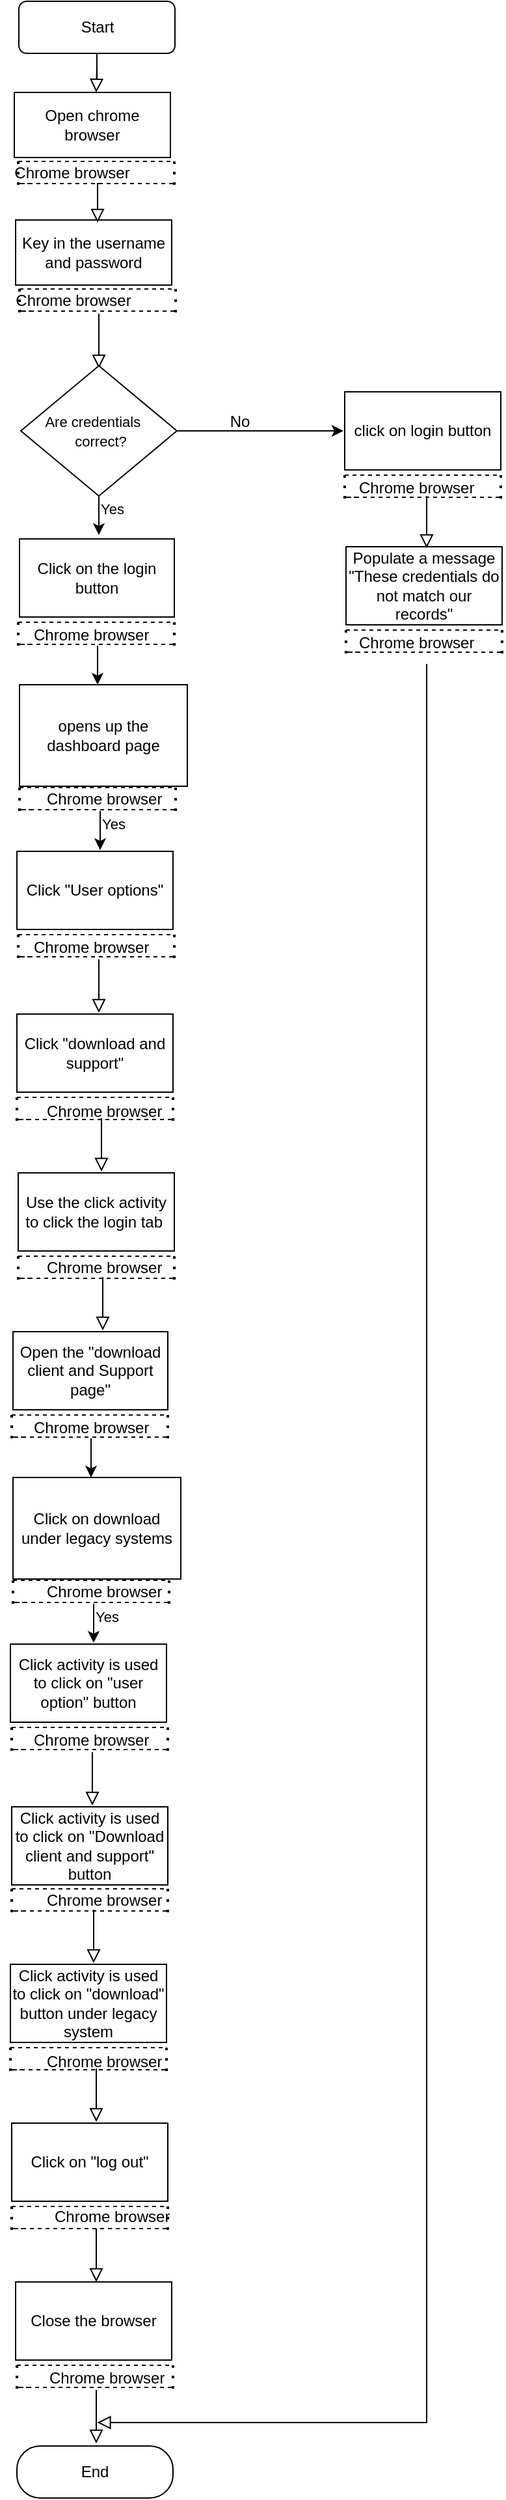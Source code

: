 <mxfile version="21.7.4" type="device">
  <diagram id="C5RBs43oDa-KdzZeNtuy" name="Page-1">
    <mxGraphModel dx="794" dy="464" grid="1" gridSize="10" guides="1" tooltips="1" connect="1" arrows="1" fold="1" page="1" pageScale="1" pageWidth="827" pageHeight="1169" math="0" shadow="0">
      <root>
        <mxCell id="WIyWlLk6GJQsqaUBKTNV-0" />
        <mxCell id="WIyWlLk6GJQsqaUBKTNV-1" parent="WIyWlLk6GJQsqaUBKTNV-0" />
        <mxCell id="WIyWlLk6GJQsqaUBKTNV-2" value="" style="rounded=0;html=1;jettySize=auto;orthogonalLoop=1;fontSize=11;endArrow=block;endFill=0;endSize=8;strokeWidth=1;shadow=0;labelBackgroundColor=none;edgeStyle=orthogonalEdgeStyle;" parent="WIyWlLk6GJQsqaUBKTNV-1" source="WIyWlLk6GJQsqaUBKTNV-3" edge="1">
          <mxGeometry relative="1" as="geometry">
            <mxPoint x="220" y="80" as="targetPoint" />
          </mxGeometry>
        </mxCell>
        <mxCell id="WIyWlLk6GJQsqaUBKTNV-3" value="Start" style="rounded=1;whiteSpace=wrap;html=1;fontSize=12;glass=0;strokeWidth=1;shadow=0;" parent="WIyWlLk6GJQsqaUBKTNV-1" vertex="1">
          <mxGeometry x="160.5" y="10" width="120" height="40" as="geometry" />
        </mxCell>
        <mxCell id="_YHEuX3XCHLoAj_idzYY-0" value="Open chrome browser" style="rounded=0;whiteSpace=wrap;html=1;" parent="WIyWlLk6GJQsqaUBKTNV-1" vertex="1">
          <mxGeometry x="157" y="80" width="120" height="50" as="geometry" />
        </mxCell>
        <mxCell id="_YHEuX3XCHLoAj_idzYY-1" value="" style="endArrow=none;dashed=1;html=1;rounded=0;" parent="WIyWlLk6GJQsqaUBKTNV-1" edge="1">
          <mxGeometry width="50" height="50" relative="1" as="geometry">
            <mxPoint x="160" y="133" as="sourcePoint" />
            <mxPoint x="280" y="133" as="targetPoint" />
            <Array as="points">
              <mxPoint x="230" y="133" />
              <mxPoint x="280" y="133" />
            </Array>
          </mxGeometry>
        </mxCell>
        <mxCell id="_YHEuX3XCHLoAj_idzYY-2" value="" style="endArrow=none;dashed=1;html=1;rounded=0;" parent="WIyWlLk6GJQsqaUBKTNV-1" edge="1">
          <mxGeometry width="50" height="50" relative="1" as="geometry">
            <mxPoint x="170" y="150" as="sourcePoint" />
            <mxPoint x="280" y="150" as="targetPoint" />
            <Array as="points">
              <mxPoint x="160" y="150" />
              <mxPoint x="180" y="150" />
              <mxPoint x="240" y="150" />
              <mxPoint x="280" y="150" />
            </Array>
          </mxGeometry>
        </mxCell>
        <mxCell id="_YHEuX3XCHLoAj_idzYY-4" value="" style="endArrow=none;dashed=1;html=1;dashPattern=1 3;strokeWidth=2;rounded=0;" parent="WIyWlLk6GJQsqaUBKTNV-1" edge="1">
          <mxGeometry width="50" height="50" relative="1" as="geometry">
            <mxPoint x="280" y="151" as="sourcePoint" />
            <mxPoint x="280" y="131" as="targetPoint" />
          </mxGeometry>
        </mxCell>
        <mxCell id="_YHEuX3XCHLoAj_idzYY-5" value="" style="endArrow=none;dashed=1;html=1;dashPattern=1 3;strokeWidth=2;rounded=0;" parent="WIyWlLk6GJQsqaUBKTNV-1" edge="1">
          <mxGeometry width="50" height="50" relative="1" as="geometry">
            <mxPoint x="160" y="151" as="sourcePoint" />
            <mxPoint x="160" y="131" as="targetPoint" />
          </mxGeometry>
        </mxCell>
        <mxCell id="_YHEuX3XCHLoAj_idzYY-26" value="Click on the login button" style="rounded=0;whiteSpace=wrap;html=1;" parent="WIyWlLk6GJQsqaUBKTNV-1" vertex="1">
          <mxGeometry x="161" y="423" width="119" height="60" as="geometry" />
        </mxCell>
        <mxCell id="_YHEuX3XCHLoAj_idzYY-27" value="" style="endArrow=none;dashed=1;html=1;rounded=0;" parent="WIyWlLk6GJQsqaUBKTNV-1" edge="1">
          <mxGeometry width="50" height="50" relative="1" as="geometry">
            <mxPoint x="160" y="487" as="sourcePoint" />
            <mxPoint x="280" y="487" as="targetPoint" />
            <Array as="points">
              <mxPoint x="230" y="487" />
              <mxPoint x="280" y="487" />
            </Array>
          </mxGeometry>
        </mxCell>
        <mxCell id="_YHEuX3XCHLoAj_idzYY-28" value="" style="endArrow=none;dashed=1;html=1;rounded=0;" parent="WIyWlLk6GJQsqaUBKTNV-1" edge="1">
          <mxGeometry width="50" height="50" relative="1" as="geometry">
            <mxPoint x="170" y="504" as="sourcePoint" />
            <mxPoint x="280" y="504" as="targetPoint" />
            <Array as="points">
              <mxPoint x="160" y="504" />
              <mxPoint x="180" y="504" />
              <mxPoint x="240" y="504" />
              <mxPoint x="280" y="504" />
            </Array>
          </mxGeometry>
        </mxCell>
        <mxCell id="_YHEuX3XCHLoAj_idzYY-29" value="" style="endArrow=none;dashed=1;html=1;dashPattern=1 3;strokeWidth=2;rounded=0;" parent="WIyWlLk6GJQsqaUBKTNV-1" edge="1">
          <mxGeometry width="50" height="50" relative="1" as="geometry">
            <mxPoint x="280" y="505" as="sourcePoint" />
            <mxPoint x="280" y="485" as="targetPoint" />
          </mxGeometry>
        </mxCell>
        <mxCell id="_YHEuX3XCHLoAj_idzYY-30" value="" style="endArrow=none;dashed=1;html=1;dashPattern=1 3;strokeWidth=2;rounded=0;" parent="WIyWlLk6GJQsqaUBKTNV-1" edge="1">
          <mxGeometry width="50" height="50" relative="1" as="geometry">
            <mxPoint x="160" y="505" as="sourcePoint" />
            <mxPoint x="160" y="485" as="targetPoint" />
          </mxGeometry>
        </mxCell>
        <mxCell id="_YHEuX3XCHLoAj_idzYY-31" value="Chrome browser" style="text;html=1;align=center;verticalAlign=middle;resizable=0;points=[];autosize=1;strokeColor=none;fillColor=none;" parent="WIyWlLk6GJQsqaUBKTNV-1" vertex="1">
          <mxGeometry x="146" y="127" width="110" height="30" as="geometry" />
        </mxCell>
        <mxCell id="_YHEuX3XCHLoAj_idzYY-32" value="opens up the dashboard page" style="rounded=0;whiteSpace=wrap;html=1;" parent="WIyWlLk6GJQsqaUBKTNV-1" vertex="1">
          <mxGeometry x="161" y="535" width="129" height="78" as="geometry" />
        </mxCell>
        <mxCell id="_YHEuX3XCHLoAj_idzYY-33" value="" style="endArrow=none;dashed=1;html=1;rounded=0;" parent="WIyWlLk6GJQsqaUBKTNV-1" edge="1">
          <mxGeometry width="50" height="50" relative="1" as="geometry">
            <mxPoint x="161" y="614" as="sourcePoint" />
            <mxPoint x="281" y="614" as="targetPoint" />
            <Array as="points">
              <mxPoint x="231" y="614" />
              <mxPoint x="281" y="614" />
            </Array>
          </mxGeometry>
        </mxCell>
        <mxCell id="_YHEuX3XCHLoAj_idzYY-34" value="" style="endArrow=none;dashed=1;html=1;rounded=0;" parent="WIyWlLk6GJQsqaUBKTNV-1" edge="1">
          <mxGeometry width="50" height="50" relative="1" as="geometry">
            <mxPoint x="171" y="631" as="sourcePoint" />
            <mxPoint x="281" y="631" as="targetPoint" />
            <Array as="points">
              <mxPoint x="161" y="631" />
              <mxPoint x="181" y="631" />
              <mxPoint x="241" y="631" />
              <mxPoint x="281" y="631" />
            </Array>
          </mxGeometry>
        </mxCell>
        <mxCell id="_YHEuX3XCHLoAj_idzYY-35" value="" style="endArrow=none;dashed=1;html=1;dashPattern=1 3;strokeWidth=2;rounded=0;" parent="WIyWlLk6GJQsqaUBKTNV-1" edge="1">
          <mxGeometry width="50" height="50" relative="1" as="geometry">
            <mxPoint x="281" y="632" as="sourcePoint" />
            <mxPoint x="281" y="612" as="targetPoint" />
          </mxGeometry>
        </mxCell>
        <mxCell id="_YHEuX3XCHLoAj_idzYY-36" value="" style="endArrow=none;dashed=1;html=1;dashPattern=1 3;strokeWidth=2;rounded=0;" parent="WIyWlLk6GJQsqaUBKTNV-1" edge="1">
          <mxGeometry width="50" height="50" relative="1" as="geometry">
            <mxPoint x="161" y="632" as="sourcePoint" />
            <mxPoint x="161" y="612" as="targetPoint" />
          </mxGeometry>
        </mxCell>
        <mxCell id="_YHEuX3XCHLoAj_idzYY-37" value="Click &quot;User options&quot;" style="rounded=0;whiteSpace=wrap;html=1;" parent="WIyWlLk6GJQsqaUBKTNV-1" vertex="1">
          <mxGeometry x="159" y="663" width="120" height="60" as="geometry" />
        </mxCell>
        <mxCell id="_YHEuX3XCHLoAj_idzYY-38" value="" style="endArrow=none;dashed=1;html=1;rounded=0;" parent="WIyWlLk6GJQsqaUBKTNV-1" edge="1">
          <mxGeometry width="50" height="50" relative="1" as="geometry">
            <mxPoint x="160" y="727" as="sourcePoint" />
            <mxPoint x="280" y="727" as="targetPoint" />
            <Array as="points">
              <mxPoint x="230" y="727" />
              <mxPoint x="280" y="727" />
            </Array>
          </mxGeometry>
        </mxCell>
        <mxCell id="_YHEuX3XCHLoAj_idzYY-39" value="" style="endArrow=none;dashed=1;html=1;rounded=0;" parent="WIyWlLk6GJQsqaUBKTNV-1" edge="1">
          <mxGeometry width="50" height="50" relative="1" as="geometry">
            <mxPoint x="170" y="744" as="sourcePoint" />
            <mxPoint x="280" y="744" as="targetPoint" />
            <Array as="points">
              <mxPoint x="160" y="744" />
              <mxPoint x="180" y="744" />
              <mxPoint x="240" y="744" />
              <mxPoint x="280" y="744" />
            </Array>
          </mxGeometry>
        </mxCell>
        <mxCell id="_YHEuX3XCHLoAj_idzYY-40" value="" style="endArrow=none;dashed=1;html=1;dashPattern=1 3;strokeWidth=2;rounded=0;" parent="WIyWlLk6GJQsqaUBKTNV-1" edge="1">
          <mxGeometry width="50" height="50" relative="1" as="geometry">
            <mxPoint x="280" y="745" as="sourcePoint" />
            <mxPoint x="280" y="725" as="targetPoint" />
          </mxGeometry>
        </mxCell>
        <mxCell id="_YHEuX3XCHLoAj_idzYY-41" value="" style="endArrow=none;dashed=1;html=1;dashPattern=1 3;strokeWidth=2;rounded=0;" parent="WIyWlLk6GJQsqaUBKTNV-1" edge="1">
          <mxGeometry width="50" height="50" relative="1" as="geometry">
            <mxPoint x="160" y="745" as="sourcePoint" />
            <mxPoint x="160" y="725" as="targetPoint" />
          </mxGeometry>
        </mxCell>
        <mxCell id="_YHEuX3XCHLoAj_idzYY-47" value="Chrome browser" style="text;whiteSpace=wrap;html=1;" parent="WIyWlLk6GJQsqaUBKTNV-1" vertex="1">
          <mxGeometry x="170" y="483" width="108" height="40" as="geometry" />
        </mxCell>
        <mxCell id="_YHEuX3XCHLoAj_idzYY-48" value="Chrome browser" style="text;whiteSpace=wrap;html=1;" parent="WIyWlLk6GJQsqaUBKTNV-1" vertex="1">
          <mxGeometry x="180" y="609" width="97" height="40" as="geometry" />
        </mxCell>
        <mxCell id="_YHEuX3XCHLoAj_idzYY-49" value="Chrome browser" style="text;whiteSpace=wrap;html=1;" parent="WIyWlLk6GJQsqaUBKTNV-1" vertex="1">
          <mxGeometry x="170" y="723" width="109" height="40" as="geometry" />
        </mxCell>
        <mxCell id="_YHEuX3XCHLoAj_idzYY-72" value="" style="rounded=0;html=1;jettySize=auto;orthogonalLoop=1;fontSize=11;endArrow=block;endFill=0;endSize=8;strokeWidth=1;shadow=0;labelBackgroundColor=none;edgeStyle=orthogonalEdgeStyle;" parent="WIyWlLk6GJQsqaUBKTNV-1" edge="1">
          <mxGeometry relative="1" as="geometry">
            <mxPoint x="222" y="250" as="sourcePoint" />
            <mxPoint x="222" y="292" as="targetPoint" />
          </mxGeometry>
        </mxCell>
        <mxCell id="_YHEuX3XCHLoAj_idzYY-79" value="" style="rounded=0;html=1;jettySize=auto;orthogonalLoop=1;fontSize=11;endArrow=block;endFill=0;endSize=8;strokeWidth=1;shadow=0;labelBackgroundColor=none;edgeStyle=orthogonalEdgeStyle;" parent="WIyWlLk6GJQsqaUBKTNV-1" edge="1">
          <mxGeometry relative="1" as="geometry">
            <mxPoint x="222" y="756" as="sourcePoint" />
            <mxPoint x="222" y="787" as="targetPoint" />
            <Array as="points">
              <mxPoint x="222" y="746" />
              <mxPoint x="222" y="746" />
            </Array>
          </mxGeometry>
        </mxCell>
        <mxCell id="zbdN66aRmhUv04qdOEFZ-3" value="Click &quot;download and support&quot;" style="rounded=0;whiteSpace=wrap;html=1;" parent="WIyWlLk6GJQsqaUBKTNV-1" vertex="1">
          <mxGeometry x="159" y="788" width="120" height="60" as="geometry" />
        </mxCell>
        <mxCell id="zbdN66aRmhUv04qdOEFZ-4" value="" style="endArrow=none;dashed=1;html=1;rounded=0;" parent="WIyWlLk6GJQsqaUBKTNV-1" edge="1">
          <mxGeometry width="50" height="50" relative="1" as="geometry">
            <mxPoint x="159" y="852" as="sourcePoint" />
            <mxPoint x="279" y="852" as="targetPoint" />
            <Array as="points">
              <mxPoint x="229" y="852" />
              <mxPoint x="279" y="852" />
            </Array>
          </mxGeometry>
        </mxCell>
        <mxCell id="zbdN66aRmhUv04qdOEFZ-5" value="" style="endArrow=none;dashed=1;html=1;rounded=0;" parent="WIyWlLk6GJQsqaUBKTNV-1" edge="1">
          <mxGeometry width="50" height="50" relative="1" as="geometry">
            <mxPoint x="169" y="869" as="sourcePoint" />
            <mxPoint x="279" y="869" as="targetPoint" />
            <Array as="points">
              <mxPoint x="159" y="869" />
              <mxPoint x="179" y="869" />
              <mxPoint x="239" y="869" />
              <mxPoint x="279" y="869" />
            </Array>
          </mxGeometry>
        </mxCell>
        <mxCell id="zbdN66aRmhUv04qdOEFZ-6" value="" style="endArrow=none;dashed=1;html=1;dashPattern=1 3;strokeWidth=2;rounded=0;" parent="WIyWlLk6GJQsqaUBKTNV-1" edge="1">
          <mxGeometry width="50" height="50" relative="1" as="geometry">
            <mxPoint x="279" y="870" as="sourcePoint" />
            <mxPoint x="279" y="850" as="targetPoint" />
          </mxGeometry>
        </mxCell>
        <mxCell id="zbdN66aRmhUv04qdOEFZ-7" value="" style="endArrow=none;dashed=1;html=1;dashPattern=1 3;strokeWidth=2;rounded=0;" parent="WIyWlLk6GJQsqaUBKTNV-1" edge="1">
          <mxGeometry width="50" height="50" relative="1" as="geometry">
            <mxPoint x="159" y="870" as="sourcePoint" />
            <mxPoint x="159" y="850" as="targetPoint" />
          </mxGeometry>
        </mxCell>
        <mxCell id="zbdN66aRmhUv04qdOEFZ-14" value="Use the click activity to click the login tab&amp;nbsp;" style="rounded=0;whiteSpace=wrap;html=1;" parent="WIyWlLk6GJQsqaUBKTNV-1" vertex="1">
          <mxGeometry x="160" y="910" width="120" height="60" as="geometry" />
        </mxCell>
        <mxCell id="zbdN66aRmhUv04qdOEFZ-15" value="" style="endArrow=none;dashed=1;html=1;rounded=0;" parent="WIyWlLk6GJQsqaUBKTNV-1" edge="1">
          <mxGeometry width="50" height="50" relative="1" as="geometry">
            <mxPoint x="160" y="974" as="sourcePoint" />
            <mxPoint x="280" y="974" as="targetPoint" />
            <Array as="points">
              <mxPoint x="230" y="974" />
              <mxPoint x="280" y="974" />
            </Array>
          </mxGeometry>
        </mxCell>
        <mxCell id="zbdN66aRmhUv04qdOEFZ-16" value="" style="endArrow=none;dashed=1;html=1;rounded=0;" parent="WIyWlLk6GJQsqaUBKTNV-1" edge="1">
          <mxGeometry width="50" height="50" relative="1" as="geometry">
            <mxPoint x="170" y="991" as="sourcePoint" />
            <mxPoint x="280" y="991" as="targetPoint" />
            <Array as="points">
              <mxPoint x="160" y="991" />
              <mxPoint x="180" y="991" />
              <mxPoint x="240" y="991" />
              <mxPoint x="280" y="991" />
            </Array>
          </mxGeometry>
        </mxCell>
        <mxCell id="zbdN66aRmhUv04qdOEFZ-17" value="" style="endArrow=none;dashed=1;html=1;dashPattern=1 3;strokeWidth=2;rounded=0;" parent="WIyWlLk6GJQsqaUBKTNV-1" edge="1">
          <mxGeometry width="50" height="50" relative="1" as="geometry">
            <mxPoint x="280" y="992" as="sourcePoint" />
            <mxPoint x="280" y="972" as="targetPoint" />
          </mxGeometry>
        </mxCell>
        <mxCell id="zbdN66aRmhUv04qdOEFZ-18" value="" style="endArrow=none;dashed=1;html=1;dashPattern=1 3;strokeWidth=2;rounded=0;" parent="WIyWlLk6GJQsqaUBKTNV-1" edge="1">
          <mxGeometry width="50" height="50" relative="1" as="geometry">
            <mxPoint x="160" y="992" as="sourcePoint" />
            <mxPoint x="160" y="972" as="targetPoint" />
          </mxGeometry>
        </mxCell>
        <mxCell id="zbdN66aRmhUv04qdOEFZ-19" value="" style="rounded=0;html=1;jettySize=auto;orthogonalLoop=1;fontSize=11;endArrow=block;endFill=0;endSize=8;strokeWidth=1;shadow=0;labelBackgroundColor=none;edgeStyle=orthogonalEdgeStyle;" parent="WIyWlLk6GJQsqaUBKTNV-1" edge="1">
          <mxGeometry relative="1" as="geometry">
            <mxPoint x="224" y="878" as="sourcePoint" />
            <mxPoint x="224" y="909" as="targetPoint" />
            <Array as="points">
              <mxPoint x="224" y="868" />
              <mxPoint x="224" y="868" />
            </Array>
          </mxGeometry>
        </mxCell>
        <mxCell id="zbdN66aRmhUv04qdOEFZ-20" value="" style="rounded=0;html=1;jettySize=auto;orthogonalLoop=1;fontSize=11;endArrow=block;endFill=0;endSize=8;strokeWidth=1;shadow=0;labelBackgroundColor=none;edgeStyle=orthogonalEdgeStyle;" parent="WIyWlLk6GJQsqaUBKTNV-1" edge="1">
          <mxGeometry relative="1" as="geometry">
            <mxPoint x="225" y="1000" as="sourcePoint" />
            <mxPoint x="225" y="1031" as="targetPoint" />
            <Array as="points">
              <mxPoint x="225" y="990" />
              <mxPoint x="225" y="990" />
            </Array>
          </mxGeometry>
        </mxCell>
        <mxCell id="zbdN66aRmhUv04qdOEFZ-51" value="Chrome browser" style="text;whiteSpace=wrap;html=1;" parent="WIyWlLk6GJQsqaUBKTNV-1" vertex="1">
          <mxGeometry x="180" y="849" width="110" height="40" as="geometry" />
        </mxCell>
        <mxCell id="zbdN66aRmhUv04qdOEFZ-52" value="Chrome browser" style="text;whiteSpace=wrap;html=1;" parent="WIyWlLk6GJQsqaUBKTNV-1" vertex="1">
          <mxGeometry x="180" y="969" width="114" height="40" as="geometry" />
        </mxCell>
        <mxCell id="CRPaWPTZXYbFd5-qlrQ4-0" value="&lt;span style=&quot;font-size: 11px;&quot;&gt;Are credentials&amp;nbsp; &amp;nbsp; &amp;nbsp;correct?&lt;/span&gt;" style="rhombus;whiteSpace=wrap;html=1;" vertex="1" parent="WIyWlLk6GJQsqaUBKTNV-1">
          <mxGeometry x="162" y="290" width="120" height="100" as="geometry" />
        </mxCell>
        <mxCell id="CRPaWPTZXYbFd5-qlrQ4-1" value="" style="endArrow=classic;html=1;rounded=0;exitX=1;exitY=0.5;exitDx=0;exitDy=0;" edge="1" parent="WIyWlLk6GJQsqaUBKTNV-1" source="CRPaWPTZXYbFd5-qlrQ4-0">
          <mxGeometry width="50" height="50" relative="1" as="geometry">
            <mxPoint x="360" y="390" as="sourcePoint" />
            <mxPoint x="410" y="340" as="targetPoint" />
          </mxGeometry>
        </mxCell>
        <mxCell id="CRPaWPTZXYbFd5-qlrQ4-2" value="" style="endArrow=classic;html=1;rounded=0;exitX=0.5;exitY=1;exitDx=0;exitDy=0;" edge="1" parent="WIyWlLk6GJQsqaUBKTNV-1" source="CRPaWPTZXYbFd5-qlrQ4-0">
          <mxGeometry width="50" height="50" relative="1" as="geometry">
            <mxPoint x="360" y="390" as="sourcePoint" />
            <mxPoint x="222" y="420" as="targetPoint" />
          </mxGeometry>
        </mxCell>
        <mxCell id="CRPaWPTZXYbFd5-qlrQ4-43" value="Yes" style="edgeLabel;html=1;align=center;verticalAlign=middle;resizable=0;points=[];" vertex="1" connectable="0" parent="CRPaWPTZXYbFd5-qlrQ4-2">
          <mxGeometry x="-0.356" relative="1" as="geometry">
            <mxPoint x="10" as="offset" />
          </mxGeometry>
        </mxCell>
        <mxCell id="CRPaWPTZXYbFd5-qlrQ4-3" value="click on login button" style="rounded=0;whiteSpace=wrap;html=1;" vertex="1" parent="WIyWlLk6GJQsqaUBKTNV-1">
          <mxGeometry x="411" y="310" width="120" height="60" as="geometry" />
        </mxCell>
        <mxCell id="CRPaWPTZXYbFd5-qlrQ4-4" value="" style="endArrow=none;dashed=1;html=1;rounded=0;" edge="1" parent="WIyWlLk6GJQsqaUBKTNV-1">
          <mxGeometry width="50" height="50" relative="1" as="geometry">
            <mxPoint x="411" y="374" as="sourcePoint" />
            <mxPoint x="531" y="374" as="targetPoint" />
            <Array as="points">
              <mxPoint x="481" y="374" />
              <mxPoint x="531" y="374" />
            </Array>
          </mxGeometry>
        </mxCell>
        <mxCell id="CRPaWPTZXYbFd5-qlrQ4-5" value="" style="endArrow=none;dashed=1;html=1;rounded=0;" edge="1" parent="WIyWlLk6GJQsqaUBKTNV-1">
          <mxGeometry width="50" height="50" relative="1" as="geometry">
            <mxPoint x="421" y="391" as="sourcePoint" />
            <mxPoint x="531" y="391" as="targetPoint" />
            <Array as="points">
              <mxPoint x="411" y="391" />
              <mxPoint x="431" y="391" />
              <mxPoint x="491" y="391" />
              <mxPoint x="531" y="391" />
            </Array>
          </mxGeometry>
        </mxCell>
        <mxCell id="CRPaWPTZXYbFd5-qlrQ4-6" value="" style="endArrow=none;dashed=1;html=1;dashPattern=1 3;strokeWidth=2;rounded=0;" edge="1" parent="WIyWlLk6GJQsqaUBKTNV-1">
          <mxGeometry width="50" height="50" relative="1" as="geometry">
            <mxPoint x="531" y="392" as="sourcePoint" />
            <mxPoint x="531" y="372" as="targetPoint" />
          </mxGeometry>
        </mxCell>
        <mxCell id="CRPaWPTZXYbFd5-qlrQ4-7" value="" style="endArrow=none;dashed=1;html=1;dashPattern=1 3;strokeWidth=2;rounded=0;" edge="1" parent="WIyWlLk6GJQsqaUBKTNV-1">
          <mxGeometry width="50" height="50" relative="1" as="geometry">
            <mxPoint x="411" y="392" as="sourcePoint" />
            <mxPoint x="411" y="372" as="targetPoint" />
          </mxGeometry>
        </mxCell>
        <mxCell id="CRPaWPTZXYbFd5-qlrQ4-8" value="Populate a message &quot;These credentials do not match our records&quot;" style="rounded=0;whiteSpace=wrap;html=1;" vertex="1" parent="WIyWlLk6GJQsqaUBKTNV-1">
          <mxGeometry x="412" y="429" width="120" height="60" as="geometry" />
        </mxCell>
        <mxCell id="CRPaWPTZXYbFd5-qlrQ4-9" value="" style="endArrow=none;dashed=1;html=1;rounded=0;" edge="1" parent="WIyWlLk6GJQsqaUBKTNV-1">
          <mxGeometry width="50" height="50" relative="1" as="geometry">
            <mxPoint x="412" y="493" as="sourcePoint" />
            <mxPoint x="532" y="493" as="targetPoint" />
            <Array as="points">
              <mxPoint x="482" y="493" />
              <mxPoint x="532" y="493" />
            </Array>
          </mxGeometry>
        </mxCell>
        <mxCell id="CRPaWPTZXYbFd5-qlrQ4-10" value="" style="endArrow=none;dashed=1;html=1;rounded=0;" edge="1" parent="WIyWlLk6GJQsqaUBKTNV-1">
          <mxGeometry width="50" height="50" relative="1" as="geometry">
            <mxPoint x="422" y="510" as="sourcePoint" />
            <mxPoint x="532" y="510" as="targetPoint" />
            <Array as="points">
              <mxPoint x="412" y="510" />
              <mxPoint x="432" y="510" />
              <mxPoint x="492" y="510" />
              <mxPoint x="532" y="510" />
            </Array>
          </mxGeometry>
        </mxCell>
        <mxCell id="CRPaWPTZXYbFd5-qlrQ4-11" value="" style="endArrow=none;dashed=1;html=1;dashPattern=1 3;strokeWidth=2;rounded=0;" edge="1" parent="WIyWlLk6GJQsqaUBKTNV-1">
          <mxGeometry width="50" height="50" relative="1" as="geometry">
            <mxPoint x="532" y="511" as="sourcePoint" />
            <mxPoint x="532" y="491" as="targetPoint" />
          </mxGeometry>
        </mxCell>
        <mxCell id="CRPaWPTZXYbFd5-qlrQ4-12" value="" style="endArrow=none;dashed=1;html=1;dashPattern=1 3;strokeWidth=2;rounded=0;" edge="1" parent="WIyWlLk6GJQsqaUBKTNV-1">
          <mxGeometry width="50" height="50" relative="1" as="geometry">
            <mxPoint x="412" y="511" as="sourcePoint" />
            <mxPoint x="412" y="491" as="targetPoint" />
          </mxGeometry>
        </mxCell>
        <mxCell id="CRPaWPTZXYbFd5-qlrQ4-18" value="Chrome browser" style="text;whiteSpace=wrap;html=1;" vertex="1" parent="WIyWlLk6GJQsqaUBKTNV-1">
          <mxGeometry x="420" y="370" width="109" height="40" as="geometry" />
        </mxCell>
        <mxCell id="CRPaWPTZXYbFd5-qlrQ4-19" value="Chrome browser" style="text;whiteSpace=wrap;html=1;" vertex="1" parent="WIyWlLk6GJQsqaUBKTNV-1">
          <mxGeometry x="420" y="489" width="108" height="40" as="geometry" />
        </mxCell>
        <mxCell id="CRPaWPTZXYbFd5-qlrQ4-21" value="" style="rounded=0;html=1;jettySize=auto;orthogonalLoop=1;fontSize=11;endArrow=block;endFill=0;endSize=8;strokeWidth=1;shadow=0;labelBackgroundColor=none;edgeStyle=orthogonalEdgeStyle;" edge="1" parent="WIyWlLk6GJQsqaUBKTNV-1">
          <mxGeometry relative="1" as="geometry">
            <mxPoint x="474" y="400" as="sourcePoint" />
            <mxPoint x="474" y="430" as="targetPoint" />
            <Array as="points">
              <mxPoint x="474" y="390" />
              <mxPoint x="474" y="390" />
            </Array>
          </mxGeometry>
        </mxCell>
        <mxCell id="CRPaWPTZXYbFd5-qlrQ4-22" value="" style="rounded=0;html=1;jettySize=auto;orthogonalLoop=1;fontSize=11;endArrow=block;endFill=0;endSize=8;strokeWidth=1;shadow=0;labelBackgroundColor=none;edgeStyle=orthogonalEdgeStyle;entryX=0.387;entryY=1.2;entryDx=0;entryDy=0;entryPerimeter=0;" edge="1" parent="WIyWlLk6GJQsqaUBKTNV-1" target="CRPaWPTZXYbFd5-qlrQ4-142">
          <mxGeometry relative="1" as="geometry">
            <mxPoint x="474" y="519" as="sourcePoint" />
            <mxPoint x="480" y="760" as="targetPoint" />
            <Array as="points">
              <mxPoint x="474" y="1870" />
            </Array>
          </mxGeometry>
        </mxCell>
        <mxCell id="CRPaWPTZXYbFd5-qlrQ4-44" value="No" style="text;html=1;align=center;verticalAlign=middle;resizable=0;points=[];autosize=1;strokeColor=none;fillColor=none;" vertex="1" parent="WIyWlLk6GJQsqaUBKTNV-1">
          <mxGeometry x="310" y="318" width="40" height="30" as="geometry" />
        </mxCell>
        <mxCell id="CRPaWPTZXYbFd5-qlrQ4-90" value="" style="endArrow=classic;html=1;rounded=0;exitX=0.5;exitY=1;exitDx=0;exitDy=0;" edge="1" parent="WIyWlLk6GJQsqaUBKTNV-1">
          <mxGeometry width="50" height="50" relative="1" as="geometry">
            <mxPoint x="221" y="505" as="sourcePoint" />
            <mxPoint x="221" y="535" as="targetPoint" />
          </mxGeometry>
        </mxCell>
        <mxCell id="CRPaWPTZXYbFd5-qlrQ4-92" value="" style="endArrow=classic;html=1;rounded=0;exitX=0.5;exitY=1;exitDx=0;exitDy=0;" edge="1" parent="WIyWlLk6GJQsqaUBKTNV-1">
          <mxGeometry width="50" height="50" relative="1" as="geometry">
            <mxPoint x="223" y="632" as="sourcePoint" />
            <mxPoint x="223" y="662" as="targetPoint" />
          </mxGeometry>
        </mxCell>
        <mxCell id="CRPaWPTZXYbFd5-qlrQ4-93" value="Yes" style="edgeLabel;html=1;align=center;verticalAlign=middle;resizable=0;points=[];" vertex="1" connectable="0" parent="CRPaWPTZXYbFd5-qlrQ4-92">
          <mxGeometry x="-0.356" relative="1" as="geometry">
            <mxPoint x="10" as="offset" />
          </mxGeometry>
        </mxCell>
        <mxCell id="CRPaWPTZXYbFd5-qlrQ4-94" value="Open the &quot;download client and Support page&quot;" style="rounded=0;whiteSpace=wrap;html=1;" vertex="1" parent="WIyWlLk6GJQsqaUBKTNV-1">
          <mxGeometry x="156" y="1032" width="119" height="60" as="geometry" />
        </mxCell>
        <mxCell id="CRPaWPTZXYbFd5-qlrQ4-95" value="" style="endArrow=none;dashed=1;html=1;rounded=0;" edge="1" parent="WIyWlLk6GJQsqaUBKTNV-1">
          <mxGeometry width="50" height="50" relative="1" as="geometry">
            <mxPoint x="155" y="1096" as="sourcePoint" />
            <mxPoint x="275" y="1096" as="targetPoint" />
            <Array as="points">
              <mxPoint x="225" y="1096" />
              <mxPoint x="275" y="1096" />
            </Array>
          </mxGeometry>
        </mxCell>
        <mxCell id="CRPaWPTZXYbFd5-qlrQ4-96" value="" style="endArrow=none;dashed=1;html=1;rounded=0;" edge="1" parent="WIyWlLk6GJQsqaUBKTNV-1">
          <mxGeometry width="50" height="50" relative="1" as="geometry">
            <mxPoint x="165" y="1113" as="sourcePoint" />
            <mxPoint x="275" y="1113" as="targetPoint" />
            <Array as="points">
              <mxPoint x="155" y="1113" />
              <mxPoint x="175" y="1113" />
              <mxPoint x="235" y="1113" />
              <mxPoint x="275" y="1113" />
            </Array>
          </mxGeometry>
        </mxCell>
        <mxCell id="CRPaWPTZXYbFd5-qlrQ4-97" value="" style="endArrow=none;dashed=1;html=1;dashPattern=1 3;strokeWidth=2;rounded=0;" edge="1" parent="WIyWlLk6GJQsqaUBKTNV-1">
          <mxGeometry width="50" height="50" relative="1" as="geometry">
            <mxPoint x="275" y="1114" as="sourcePoint" />
            <mxPoint x="275" y="1094" as="targetPoint" />
          </mxGeometry>
        </mxCell>
        <mxCell id="CRPaWPTZXYbFd5-qlrQ4-98" value="" style="endArrow=none;dashed=1;html=1;dashPattern=1 3;strokeWidth=2;rounded=0;" edge="1" parent="WIyWlLk6GJQsqaUBKTNV-1">
          <mxGeometry width="50" height="50" relative="1" as="geometry">
            <mxPoint x="155" y="1114" as="sourcePoint" />
            <mxPoint x="155" y="1094" as="targetPoint" />
          </mxGeometry>
        </mxCell>
        <mxCell id="CRPaWPTZXYbFd5-qlrQ4-99" value="Click on download under legacy systems" style="rounded=0;whiteSpace=wrap;html=1;" vertex="1" parent="WIyWlLk6GJQsqaUBKTNV-1">
          <mxGeometry x="156" y="1144" width="129" height="78" as="geometry" />
        </mxCell>
        <mxCell id="CRPaWPTZXYbFd5-qlrQ4-100" value="" style="endArrow=none;dashed=1;html=1;rounded=0;" edge="1" parent="WIyWlLk6GJQsqaUBKTNV-1">
          <mxGeometry width="50" height="50" relative="1" as="geometry">
            <mxPoint x="156" y="1223" as="sourcePoint" />
            <mxPoint x="276" y="1223" as="targetPoint" />
            <Array as="points">
              <mxPoint x="226" y="1223" />
              <mxPoint x="276" y="1223" />
            </Array>
          </mxGeometry>
        </mxCell>
        <mxCell id="CRPaWPTZXYbFd5-qlrQ4-101" value="" style="endArrow=none;dashed=1;html=1;rounded=0;" edge="1" parent="WIyWlLk6GJQsqaUBKTNV-1">
          <mxGeometry width="50" height="50" relative="1" as="geometry">
            <mxPoint x="166" y="1240" as="sourcePoint" />
            <mxPoint x="276" y="1240" as="targetPoint" />
            <Array as="points">
              <mxPoint x="156" y="1240" />
              <mxPoint x="176" y="1240" />
              <mxPoint x="236" y="1240" />
              <mxPoint x="276" y="1240" />
            </Array>
          </mxGeometry>
        </mxCell>
        <mxCell id="CRPaWPTZXYbFd5-qlrQ4-102" value="" style="endArrow=none;dashed=1;html=1;dashPattern=1 3;strokeWidth=2;rounded=0;" edge="1" parent="WIyWlLk6GJQsqaUBKTNV-1">
          <mxGeometry width="50" height="50" relative="1" as="geometry">
            <mxPoint x="276" y="1241" as="sourcePoint" />
            <mxPoint x="276" y="1221" as="targetPoint" />
          </mxGeometry>
        </mxCell>
        <mxCell id="CRPaWPTZXYbFd5-qlrQ4-103" value="" style="endArrow=none;dashed=1;html=1;dashPattern=1 3;strokeWidth=2;rounded=0;" edge="1" parent="WIyWlLk6GJQsqaUBKTNV-1">
          <mxGeometry width="50" height="50" relative="1" as="geometry">
            <mxPoint x="156" y="1241" as="sourcePoint" />
            <mxPoint x="156" y="1221" as="targetPoint" />
          </mxGeometry>
        </mxCell>
        <mxCell id="CRPaWPTZXYbFd5-qlrQ4-104" value="Click activity is used to click on &quot;user option&quot; button" style="rounded=0;whiteSpace=wrap;html=1;" vertex="1" parent="WIyWlLk6GJQsqaUBKTNV-1">
          <mxGeometry x="154" y="1272" width="120" height="60" as="geometry" />
        </mxCell>
        <mxCell id="CRPaWPTZXYbFd5-qlrQ4-105" value="" style="endArrow=none;dashed=1;html=1;rounded=0;" edge="1" parent="WIyWlLk6GJQsqaUBKTNV-1">
          <mxGeometry width="50" height="50" relative="1" as="geometry">
            <mxPoint x="155" y="1336" as="sourcePoint" />
            <mxPoint x="275" y="1336" as="targetPoint" />
            <Array as="points">
              <mxPoint x="225" y="1336" />
              <mxPoint x="275" y="1336" />
            </Array>
          </mxGeometry>
        </mxCell>
        <mxCell id="CRPaWPTZXYbFd5-qlrQ4-106" value="" style="endArrow=none;dashed=1;html=1;rounded=0;" edge="1" parent="WIyWlLk6GJQsqaUBKTNV-1">
          <mxGeometry width="50" height="50" relative="1" as="geometry">
            <mxPoint x="165" y="1353" as="sourcePoint" />
            <mxPoint x="275" y="1353" as="targetPoint" />
            <Array as="points">
              <mxPoint x="155" y="1353" />
              <mxPoint x="175" y="1353" />
              <mxPoint x="235" y="1353" />
              <mxPoint x="275" y="1353" />
            </Array>
          </mxGeometry>
        </mxCell>
        <mxCell id="CRPaWPTZXYbFd5-qlrQ4-107" value="" style="endArrow=none;dashed=1;html=1;dashPattern=1 3;strokeWidth=2;rounded=0;" edge="1" parent="WIyWlLk6GJQsqaUBKTNV-1">
          <mxGeometry width="50" height="50" relative="1" as="geometry">
            <mxPoint x="275" y="1354" as="sourcePoint" />
            <mxPoint x="275" y="1334" as="targetPoint" />
          </mxGeometry>
        </mxCell>
        <mxCell id="CRPaWPTZXYbFd5-qlrQ4-108" value="" style="endArrow=none;dashed=1;html=1;dashPattern=1 3;strokeWidth=2;rounded=0;" edge="1" parent="WIyWlLk6GJQsqaUBKTNV-1">
          <mxGeometry width="50" height="50" relative="1" as="geometry">
            <mxPoint x="155" y="1354" as="sourcePoint" />
            <mxPoint x="155" y="1334" as="targetPoint" />
          </mxGeometry>
        </mxCell>
        <mxCell id="CRPaWPTZXYbFd5-qlrQ4-109" value="Chrome browser" style="text;whiteSpace=wrap;html=1;" vertex="1" parent="WIyWlLk6GJQsqaUBKTNV-1">
          <mxGeometry x="170" y="1092" width="103" height="40" as="geometry" />
        </mxCell>
        <mxCell id="CRPaWPTZXYbFd5-qlrQ4-110" value="Chrome browser" style="text;whiteSpace=wrap;html=1;" vertex="1" parent="WIyWlLk6GJQsqaUBKTNV-1">
          <mxGeometry x="180" y="1218" width="92" height="40" as="geometry" />
        </mxCell>
        <mxCell id="CRPaWPTZXYbFd5-qlrQ4-111" value="Chrome browser" style="text;whiteSpace=wrap;html=1;" vertex="1" parent="WIyWlLk6GJQsqaUBKTNV-1">
          <mxGeometry x="170" y="1332" width="104" height="40" as="geometry" />
        </mxCell>
        <mxCell id="CRPaWPTZXYbFd5-qlrQ4-112" value="" style="rounded=0;html=1;jettySize=auto;orthogonalLoop=1;fontSize=11;endArrow=block;endFill=0;endSize=8;strokeWidth=1;shadow=0;labelBackgroundColor=none;edgeStyle=orthogonalEdgeStyle;" edge="1" parent="WIyWlLk6GJQsqaUBKTNV-1">
          <mxGeometry relative="1" as="geometry">
            <mxPoint x="217" y="1365" as="sourcePoint" />
            <mxPoint x="217" y="1396" as="targetPoint" />
            <Array as="points">
              <mxPoint x="217" y="1355" />
              <mxPoint x="217" y="1355" />
            </Array>
          </mxGeometry>
        </mxCell>
        <mxCell id="CRPaWPTZXYbFd5-qlrQ4-113" value="Click activity is used to click on &quot;download&quot; button under legacy system" style="rounded=0;whiteSpace=wrap;html=1;" vertex="1" parent="WIyWlLk6GJQsqaUBKTNV-1">
          <mxGeometry x="154" y="1518" width="120" height="60" as="geometry" />
        </mxCell>
        <mxCell id="CRPaWPTZXYbFd5-qlrQ4-114" value="" style="endArrow=none;dashed=1;html=1;rounded=0;" edge="1" parent="WIyWlLk6GJQsqaUBKTNV-1">
          <mxGeometry width="50" height="50" relative="1" as="geometry">
            <mxPoint x="154" y="1582" as="sourcePoint" />
            <mxPoint x="274" y="1582" as="targetPoint" />
            <Array as="points">
              <mxPoint x="224" y="1582" />
              <mxPoint x="274" y="1582" />
            </Array>
          </mxGeometry>
        </mxCell>
        <mxCell id="CRPaWPTZXYbFd5-qlrQ4-115" value="" style="endArrow=none;dashed=1;html=1;rounded=0;" edge="1" parent="WIyWlLk6GJQsqaUBKTNV-1">
          <mxGeometry width="50" height="50" relative="1" as="geometry">
            <mxPoint x="164" y="1599" as="sourcePoint" />
            <mxPoint x="274" y="1599" as="targetPoint" />
            <Array as="points">
              <mxPoint x="154" y="1599" />
              <mxPoint x="174" y="1599" />
              <mxPoint x="234" y="1599" />
              <mxPoint x="274" y="1599" />
            </Array>
          </mxGeometry>
        </mxCell>
        <mxCell id="CRPaWPTZXYbFd5-qlrQ4-116" value="" style="endArrow=none;dashed=1;html=1;dashPattern=1 3;strokeWidth=2;rounded=0;" edge="1" parent="WIyWlLk6GJQsqaUBKTNV-1">
          <mxGeometry width="50" height="50" relative="1" as="geometry">
            <mxPoint x="274" y="1600" as="sourcePoint" />
            <mxPoint x="274" y="1580" as="targetPoint" />
          </mxGeometry>
        </mxCell>
        <mxCell id="CRPaWPTZXYbFd5-qlrQ4-117" value="" style="endArrow=none;dashed=1;html=1;dashPattern=1 3;strokeWidth=2;rounded=0;" edge="1" parent="WIyWlLk6GJQsqaUBKTNV-1">
          <mxGeometry width="50" height="50" relative="1" as="geometry">
            <mxPoint x="154" y="1600" as="sourcePoint" />
            <mxPoint x="154" y="1580" as="targetPoint" />
          </mxGeometry>
        </mxCell>
        <mxCell id="CRPaWPTZXYbFd5-qlrQ4-118" value="Click activity is used to click on &quot;Download client and support&quot; button" style="rounded=0;whiteSpace=wrap;html=1;" vertex="1" parent="WIyWlLk6GJQsqaUBKTNV-1">
          <mxGeometry x="155" y="1397" width="120" height="60" as="geometry" />
        </mxCell>
        <mxCell id="CRPaWPTZXYbFd5-qlrQ4-119" value="" style="endArrow=none;dashed=1;html=1;rounded=0;" edge="1" parent="WIyWlLk6GJQsqaUBKTNV-1">
          <mxGeometry width="50" height="50" relative="1" as="geometry">
            <mxPoint x="155" y="1460" as="sourcePoint" />
            <mxPoint x="275" y="1460" as="targetPoint" />
            <Array as="points">
              <mxPoint x="225" y="1460" />
              <mxPoint x="275" y="1460" />
            </Array>
          </mxGeometry>
        </mxCell>
        <mxCell id="CRPaWPTZXYbFd5-qlrQ4-120" value="" style="endArrow=none;dashed=1;html=1;rounded=0;" edge="1" parent="WIyWlLk6GJQsqaUBKTNV-1">
          <mxGeometry width="50" height="50" relative="1" as="geometry">
            <mxPoint x="165" y="1477" as="sourcePoint" />
            <mxPoint x="275" y="1477" as="targetPoint" />
            <Array as="points">
              <mxPoint x="155" y="1477" />
              <mxPoint x="175" y="1477" />
              <mxPoint x="235" y="1477" />
              <mxPoint x="275" y="1477" />
            </Array>
          </mxGeometry>
        </mxCell>
        <mxCell id="CRPaWPTZXYbFd5-qlrQ4-121" value="" style="endArrow=none;dashed=1;html=1;dashPattern=1 3;strokeWidth=2;rounded=0;" edge="1" parent="WIyWlLk6GJQsqaUBKTNV-1">
          <mxGeometry width="50" height="50" relative="1" as="geometry">
            <mxPoint x="275" y="1478" as="sourcePoint" />
            <mxPoint x="275" y="1458" as="targetPoint" />
          </mxGeometry>
        </mxCell>
        <mxCell id="CRPaWPTZXYbFd5-qlrQ4-122" value="" style="endArrow=none;dashed=1;html=1;dashPattern=1 3;strokeWidth=2;rounded=0;" edge="1" parent="WIyWlLk6GJQsqaUBKTNV-1">
          <mxGeometry width="50" height="50" relative="1" as="geometry">
            <mxPoint x="155" y="1478" as="sourcePoint" />
            <mxPoint x="155" y="1458" as="targetPoint" />
          </mxGeometry>
        </mxCell>
        <mxCell id="CRPaWPTZXYbFd5-qlrQ4-123" value="" style="rounded=0;html=1;jettySize=auto;orthogonalLoop=1;fontSize=11;endArrow=block;endFill=0;endSize=8;strokeWidth=1;shadow=0;labelBackgroundColor=none;edgeStyle=orthogonalEdgeStyle;" edge="1" parent="WIyWlLk6GJQsqaUBKTNV-1">
          <mxGeometry relative="1" as="geometry">
            <mxPoint x="218" y="1486" as="sourcePoint" />
            <mxPoint x="218" y="1517" as="targetPoint" />
            <Array as="points">
              <mxPoint x="218" y="1476" />
              <mxPoint x="218" y="1476" />
            </Array>
          </mxGeometry>
        </mxCell>
        <mxCell id="CRPaWPTZXYbFd5-qlrQ4-124" value="Click on &quot;log out&quot;" style="rounded=0;whiteSpace=wrap;html=1;" vertex="1" parent="WIyWlLk6GJQsqaUBKTNV-1">
          <mxGeometry x="155" y="1640" width="120" height="60" as="geometry" />
        </mxCell>
        <mxCell id="CRPaWPTZXYbFd5-qlrQ4-125" value="" style="endArrow=none;dashed=1;html=1;rounded=0;" edge="1" parent="WIyWlLk6GJQsqaUBKTNV-1">
          <mxGeometry width="50" height="50" relative="1" as="geometry">
            <mxPoint x="155" y="1704" as="sourcePoint" />
            <mxPoint x="275" y="1704" as="targetPoint" />
            <Array as="points">
              <mxPoint x="225" y="1704" />
              <mxPoint x="275" y="1704" />
            </Array>
          </mxGeometry>
        </mxCell>
        <mxCell id="CRPaWPTZXYbFd5-qlrQ4-126" value="" style="endArrow=none;dashed=1;html=1;rounded=0;" edge="1" parent="WIyWlLk6GJQsqaUBKTNV-1">
          <mxGeometry width="50" height="50" relative="1" as="geometry">
            <mxPoint x="165" y="1721" as="sourcePoint" />
            <mxPoint x="275" y="1721" as="targetPoint" />
            <Array as="points">
              <mxPoint x="155" y="1721" />
              <mxPoint x="175" y="1721" />
              <mxPoint x="235" y="1721" />
              <mxPoint x="275" y="1721" />
            </Array>
          </mxGeometry>
        </mxCell>
        <mxCell id="CRPaWPTZXYbFd5-qlrQ4-127" value="" style="endArrow=none;dashed=1;html=1;dashPattern=1 3;strokeWidth=2;rounded=0;" edge="1" parent="WIyWlLk6GJQsqaUBKTNV-1">
          <mxGeometry width="50" height="50" relative="1" as="geometry">
            <mxPoint x="275" y="1722" as="sourcePoint" />
            <mxPoint x="275" y="1702" as="targetPoint" />
          </mxGeometry>
        </mxCell>
        <mxCell id="CRPaWPTZXYbFd5-qlrQ4-128" value="" style="endArrow=none;dashed=1;html=1;dashPattern=1 3;strokeWidth=2;rounded=0;" edge="1" parent="WIyWlLk6GJQsqaUBKTNV-1">
          <mxGeometry width="50" height="50" relative="1" as="geometry">
            <mxPoint x="155" y="1722" as="sourcePoint" />
            <mxPoint x="155" y="1702" as="targetPoint" />
          </mxGeometry>
        </mxCell>
        <mxCell id="CRPaWPTZXYbFd5-qlrQ4-129" value="" style="rounded=0;html=1;jettySize=auto;orthogonalLoop=1;fontSize=11;endArrow=block;endFill=0;endSize=8;strokeWidth=1;shadow=0;labelBackgroundColor=none;edgeStyle=orthogonalEdgeStyle;" edge="1" parent="WIyWlLk6GJQsqaUBKTNV-1">
          <mxGeometry relative="1" as="geometry">
            <mxPoint x="220" y="1608" as="sourcePoint" />
            <mxPoint x="220" y="1639" as="targetPoint" />
            <Array as="points">
              <mxPoint x="220" y="1598" />
              <mxPoint x="220" y="1598" />
            </Array>
          </mxGeometry>
        </mxCell>
        <mxCell id="CRPaWPTZXYbFd5-qlrQ4-130" value="Chrome browser" style="text;whiteSpace=wrap;html=1;" vertex="1" parent="WIyWlLk6GJQsqaUBKTNV-1">
          <mxGeometry x="180" y="1455" width="105" height="40" as="geometry" />
        </mxCell>
        <mxCell id="CRPaWPTZXYbFd5-qlrQ4-131" value="Chrome browser" style="text;whiteSpace=wrap;html=1;" vertex="1" parent="WIyWlLk6GJQsqaUBKTNV-1">
          <mxGeometry x="180" y="1579" width="105" height="40" as="geometry" />
        </mxCell>
        <mxCell id="CRPaWPTZXYbFd5-qlrQ4-132" value="" style="endArrow=classic;html=1;rounded=0;exitX=0.5;exitY=1;exitDx=0;exitDy=0;" edge="1" parent="WIyWlLk6GJQsqaUBKTNV-1">
          <mxGeometry width="50" height="50" relative="1" as="geometry">
            <mxPoint x="216" y="1114" as="sourcePoint" />
            <mxPoint x="216" y="1144" as="targetPoint" />
          </mxGeometry>
        </mxCell>
        <mxCell id="CRPaWPTZXYbFd5-qlrQ4-133" value="" style="endArrow=classic;html=1;rounded=0;exitX=0.5;exitY=1;exitDx=0;exitDy=0;" edge="1" parent="WIyWlLk6GJQsqaUBKTNV-1">
          <mxGeometry width="50" height="50" relative="1" as="geometry">
            <mxPoint x="218" y="1241" as="sourcePoint" />
            <mxPoint x="218" y="1271" as="targetPoint" />
          </mxGeometry>
        </mxCell>
        <mxCell id="CRPaWPTZXYbFd5-qlrQ4-134" value="Yes" style="edgeLabel;html=1;align=center;verticalAlign=middle;resizable=0;points=[];" vertex="1" connectable="0" parent="CRPaWPTZXYbFd5-qlrQ4-133">
          <mxGeometry x="-0.356" relative="1" as="geometry">
            <mxPoint x="10" as="offset" />
          </mxGeometry>
        </mxCell>
        <mxCell id="CRPaWPTZXYbFd5-qlrQ4-135" value="Close the browser" style="rounded=0;whiteSpace=wrap;html=1;" vertex="1" parent="WIyWlLk6GJQsqaUBKTNV-1">
          <mxGeometry x="158" y="1762" width="120" height="60" as="geometry" />
        </mxCell>
        <mxCell id="CRPaWPTZXYbFd5-qlrQ4-136" value="" style="endArrow=none;dashed=1;html=1;rounded=0;" edge="1" parent="WIyWlLk6GJQsqaUBKTNV-1">
          <mxGeometry width="50" height="50" relative="1" as="geometry">
            <mxPoint x="159" y="1826" as="sourcePoint" />
            <mxPoint x="279" y="1826" as="targetPoint" />
            <Array as="points">
              <mxPoint x="229" y="1826" />
              <mxPoint x="279" y="1826" />
            </Array>
          </mxGeometry>
        </mxCell>
        <mxCell id="CRPaWPTZXYbFd5-qlrQ4-137" value="" style="endArrow=none;dashed=1;html=1;rounded=0;" edge="1" parent="WIyWlLk6GJQsqaUBKTNV-1">
          <mxGeometry width="50" height="50" relative="1" as="geometry">
            <mxPoint x="169" y="1843" as="sourcePoint" />
            <mxPoint x="279" y="1843" as="targetPoint" />
            <Array as="points">
              <mxPoint x="159" y="1843" />
              <mxPoint x="179" y="1843" />
              <mxPoint x="239" y="1843" />
              <mxPoint x="279" y="1843" />
            </Array>
          </mxGeometry>
        </mxCell>
        <mxCell id="CRPaWPTZXYbFd5-qlrQ4-138" value="" style="endArrow=none;dashed=1;html=1;dashPattern=1 3;strokeWidth=2;rounded=0;" edge="1" parent="WIyWlLk6GJQsqaUBKTNV-1">
          <mxGeometry width="50" height="50" relative="1" as="geometry">
            <mxPoint x="279" y="1844" as="sourcePoint" />
            <mxPoint x="279" y="1824" as="targetPoint" />
          </mxGeometry>
        </mxCell>
        <mxCell id="CRPaWPTZXYbFd5-qlrQ4-139" value="" style="endArrow=none;dashed=1;html=1;dashPattern=1 3;strokeWidth=2;rounded=0;" edge="1" parent="WIyWlLk6GJQsqaUBKTNV-1">
          <mxGeometry width="50" height="50" relative="1" as="geometry">
            <mxPoint x="159" y="1844" as="sourcePoint" />
            <mxPoint x="159" y="1824" as="targetPoint" />
          </mxGeometry>
        </mxCell>
        <mxCell id="CRPaWPTZXYbFd5-qlrQ4-141" value="Chrome browser" style="text;whiteSpace=wrap;html=1;" vertex="1" parent="WIyWlLk6GJQsqaUBKTNV-1">
          <mxGeometry x="186" y="1698" width="100" height="40" as="geometry" />
        </mxCell>
        <mxCell id="CRPaWPTZXYbFd5-qlrQ4-142" value="Chrome browser" style="text;whiteSpace=wrap;html=1;" vertex="1" parent="WIyWlLk6GJQsqaUBKTNV-1">
          <mxGeometry x="182" y="1822" width="100" height="40" as="geometry" />
        </mxCell>
        <mxCell id="CRPaWPTZXYbFd5-qlrQ4-143" value="" style="rounded=0;html=1;jettySize=auto;orthogonalLoop=1;fontSize=11;endArrow=block;endFill=0;endSize=8;strokeWidth=1;shadow=0;labelBackgroundColor=none;edgeStyle=orthogonalEdgeStyle;" edge="1" parent="WIyWlLk6GJQsqaUBKTNV-1">
          <mxGeometry relative="1" as="geometry">
            <mxPoint x="220" y="1731" as="sourcePoint" />
            <mxPoint x="220" y="1762" as="targetPoint" />
            <Array as="points">
              <mxPoint x="220" y="1721" />
              <mxPoint x="220" y="1721" />
            </Array>
          </mxGeometry>
        </mxCell>
        <mxCell id="CRPaWPTZXYbFd5-qlrQ4-144" value="" style="rounded=0;html=1;jettySize=auto;orthogonalLoop=1;fontSize=11;endArrow=block;endFill=0;endSize=8;strokeWidth=1;shadow=0;labelBackgroundColor=none;edgeStyle=orthogonalEdgeStyle;" edge="1" parent="WIyWlLk6GJQsqaUBKTNV-1">
          <mxGeometry relative="1" as="geometry">
            <mxPoint x="220" y="1855" as="sourcePoint" />
            <mxPoint x="220" y="1886" as="targetPoint" />
            <Array as="points">
              <mxPoint x="220" y="1845" />
              <mxPoint x="220" y="1845" />
            </Array>
          </mxGeometry>
        </mxCell>
        <mxCell id="CRPaWPTZXYbFd5-qlrQ4-145" value="End" style="rounded=1;whiteSpace=wrap;html=1;fontSize=12;glass=0;strokeWidth=1;shadow=0;arcSize=45;" vertex="1" parent="WIyWlLk6GJQsqaUBKTNV-1">
          <mxGeometry x="159" y="1888" width="120" height="40" as="geometry" />
        </mxCell>
        <mxCell id="CRPaWPTZXYbFd5-qlrQ4-148" value="Key in the username and password" style="rounded=0;whiteSpace=wrap;html=1;" vertex="1" parent="WIyWlLk6GJQsqaUBKTNV-1">
          <mxGeometry x="158" y="178" width="120" height="50" as="geometry" />
        </mxCell>
        <mxCell id="CRPaWPTZXYbFd5-qlrQ4-149" value="" style="endArrow=none;dashed=1;html=1;rounded=0;" edge="1" parent="WIyWlLk6GJQsqaUBKTNV-1">
          <mxGeometry width="50" height="50" relative="1" as="geometry">
            <mxPoint x="161" y="231" as="sourcePoint" />
            <mxPoint x="281" y="231" as="targetPoint" />
            <Array as="points">
              <mxPoint x="231" y="231" />
              <mxPoint x="281" y="231" />
            </Array>
          </mxGeometry>
        </mxCell>
        <mxCell id="CRPaWPTZXYbFd5-qlrQ4-150" value="" style="endArrow=none;dashed=1;html=1;rounded=0;" edge="1" parent="WIyWlLk6GJQsqaUBKTNV-1">
          <mxGeometry width="50" height="50" relative="1" as="geometry">
            <mxPoint x="171" y="248" as="sourcePoint" />
            <mxPoint x="281" y="248" as="targetPoint" />
            <Array as="points">
              <mxPoint x="161" y="248" />
              <mxPoint x="181" y="248" />
              <mxPoint x="241" y="248" />
              <mxPoint x="281" y="248" />
            </Array>
          </mxGeometry>
        </mxCell>
        <mxCell id="CRPaWPTZXYbFd5-qlrQ4-151" value="" style="endArrow=none;dashed=1;html=1;dashPattern=1 3;strokeWidth=2;rounded=0;" edge="1" parent="WIyWlLk6GJQsqaUBKTNV-1">
          <mxGeometry width="50" height="50" relative="1" as="geometry">
            <mxPoint x="281" y="249" as="sourcePoint" />
            <mxPoint x="281" y="229" as="targetPoint" />
          </mxGeometry>
        </mxCell>
        <mxCell id="CRPaWPTZXYbFd5-qlrQ4-152" value="" style="endArrow=none;dashed=1;html=1;dashPattern=1 3;strokeWidth=2;rounded=0;" edge="1" parent="WIyWlLk6GJQsqaUBKTNV-1">
          <mxGeometry width="50" height="50" relative="1" as="geometry">
            <mxPoint x="161" y="249" as="sourcePoint" />
            <mxPoint x="161" y="229" as="targetPoint" />
          </mxGeometry>
        </mxCell>
        <mxCell id="CRPaWPTZXYbFd5-qlrQ4-153" value="Chrome browser" style="text;html=1;align=center;verticalAlign=middle;resizable=0;points=[];autosize=1;strokeColor=none;fillColor=none;" vertex="1" parent="WIyWlLk6GJQsqaUBKTNV-1">
          <mxGeometry x="147" y="225" width="110" height="30" as="geometry" />
        </mxCell>
        <mxCell id="CRPaWPTZXYbFd5-qlrQ4-154" value="" style="rounded=0;html=1;jettySize=auto;orthogonalLoop=1;fontSize=11;endArrow=block;endFill=0;endSize=8;strokeWidth=1;shadow=0;labelBackgroundColor=none;edgeStyle=orthogonalEdgeStyle;" edge="1" parent="WIyWlLk6GJQsqaUBKTNV-1">
          <mxGeometry relative="1" as="geometry">
            <mxPoint x="221" y="180" as="targetPoint" />
            <mxPoint x="222" y="150" as="sourcePoint" />
          </mxGeometry>
        </mxCell>
      </root>
    </mxGraphModel>
  </diagram>
</mxfile>
